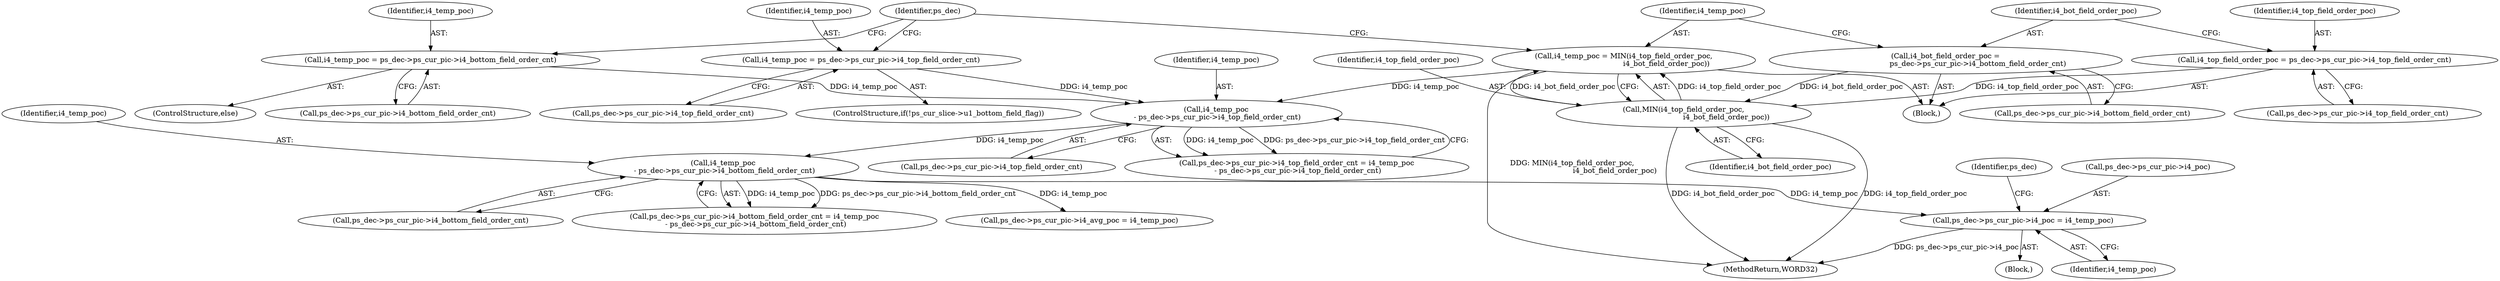 digraph "0_Android_a78887bcffbc2995cf9ed72e0697acf560875e9e_2@pointer" {
"1001324" [label="(Call,ps_dec->ps_cur_pic->i4_poc = i4_temp_poc)"];
"1001317" [label="(Call,i4_temp_poc\n - ps_dec->ps_cur_pic->i4_bottom_field_order_cnt)"];
"1001304" [label="(Call,i4_temp_poc\n - ps_dec->ps_cur_pic->i4_top_field_order_cnt)"];
"1001272" [label="(Call,i4_temp_poc = MIN(i4_top_field_order_poc,\n                                     i4_bot_field_order_poc))"];
"1001274" [label="(Call,MIN(i4_top_field_order_poc,\n                                     i4_bot_field_order_poc))"];
"1001258" [label="(Call,i4_top_field_order_poc = ps_dec->ps_cur_pic->i4_top_field_order_cnt)"];
"1001265" [label="(Call,i4_bot_field_order_poc =\n                            ps_dec->ps_cur_pic->i4_bottom_field_order_cnt)"];
"1001291" [label="(Call,i4_temp_poc = ps_dec->ps_cur_pic->i4_bottom_field_order_cnt)"];
"1001283" [label="(Call,i4_temp_poc = ps_dec->ps_cur_pic->i4_top_field_order_cnt)"];
"1001305" [label="(Identifier,i4_temp_poc)"];
"1001259" [label="(Identifier,i4_top_field_order_poc)"];
"1001319" [label="(Call,ps_dec->ps_cur_pic->i4_bottom_field_order_cnt)"];
"1001318" [label="(Identifier,i4_temp_poc)"];
"1001258" [label="(Call,i4_top_field_order_poc = ps_dec->ps_cur_pic->i4_top_field_order_cnt)"];
"1001292" [label="(Identifier,i4_temp_poc)"];
"1001272" [label="(Call,i4_temp_poc = MIN(i4_top_field_order_poc,\n                                     i4_bot_field_order_poc))"];
"1001324" [label="(Call,ps_dec->ps_cur_pic->i4_poc = i4_temp_poc)"];
"1001331" [label="(Call,ps_dec->ps_cur_pic->i4_avg_poc = i4_temp_poc)"];
"1002570" [label="(MethodReturn,WORD32)"];
"1001284" [label="(Identifier,i4_temp_poc)"];
"1001273" [label="(Identifier,i4_temp_poc)"];
"1001276" [label="(Identifier,i4_bot_field_order_poc)"];
"1001293" [label="(Call,ps_dec->ps_cur_pic->i4_bottom_field_order_cnt)"];
"1001267" [label="(Call,ps_dec->ps_cur_pic->i4_bottom_field_order_cnt)"];
"1001306" [label="(Call,ps_dec->ps_cur_pic->i4_top_field_order_cnt)"];
"1001291" [label="(Call,i4_temp_poc = ps_dec->ps_cur_pic->i4_bottom_field_order_cnt)"];
"1001311" [label="(Call,ps_dec->ps_cur_pic->i4_bottom_field_order_cnt = i4_temp_poc\n - ps_dec->ps_cur_pic->i4_bottom_field_order_cnt)"];
"1001275" [label="(Identifier,i4_top_field_order_poc)"];
"1001278" [label="(ControlStructure,if(!ps_cur_slice->u1_bottom_field_flag))"];
"1001290" [label="(ControlStructure,else)"];
"1001248" [label="(Block,)"];
"1001304" [label="(Call,i4_temp_poc\n - ps_dec->ps_cur_pic->i4_top_field_order_cnt)"];
"1001265" [label="(Call,i4_bot_field_order_poc =\n                            ps_dec->ps_cur_pic->i4_bottom_field_order_cnt)"];
"1001334" [label="(Identifier,ps_dec)"];
"1001257" [label="(Block,)"];
"1001274" [label="(Call,MIN(i4_top_field_order_poc,\n                                     i4_bot_field_order_poc))"];
"1001298" [label="(Call,ps_dec->ps_cur_pic->i4_top_field_order_cnt = i4_temp_poc\n - ps_dec->ps_cur_pic->i4_top_field_order_cnt)"];
"1001283" [label="(Call,i4_temp_poc = ps_dec->ps_cur_pic->i4_top_field_order_cnt)"];
"1001260" [label="(Call,ps_dec->ps_cur_pic->i4_top_field_order_cnt)"];
"1001330" [label="(Identifier,i4_temp_poc)"];
"1001317" [label="(Call,i4_temp_poc\n - ps_dec->ps_cur_pic->i4_bottom_field_order_cnt)"];
"1001301" [label="(Identifier,ps_dec)"];
"1001266" [label="(Identifier,i4_bot_field_order_poc)"];
"1001285" [label="(Call,ps_dec->ps_cur_pic->i4_top_field_order_cnt)"];
"1001325" [label="(Call,ps_dec->ps_cur_pic->i4_poc)"];
"1001324" -> "1001248"  [label="AST: "];
"1001324" -> "1001330"  [label="CFG: "];
"1001325" -> "1001324"  [label="AST: "];
"1001330" -> "1001324"  [label="AST: "];
"1001334" -> "1001324"  [label="CFG: "];
"1001324" -> "1002570"  [label="DDG: ps_dec->ps_cur_pic->i4_poc"];
"1001317" -> "1001324"  [label="DDG: i4_temp_poc"];
"1001317" -> "1001311"  [label="AST: "];
"1001317" -> "1001319"  [label="CFG: "];
"1001318" -> "1001317"  [label="AST: "];
"1001319" -> "1001317"  [label="AST: "];
"1001311" -> "1001317"  [label="CFG: "];
"1001317" -> "1001311"  [label="DDG: i4_temp_poc"];
"1001317" -> "1001311"  [label="DDG: ps_dec->ps_cur_pic->i4_bottom_field_order_cnt"];
"1001304" -> "1001317"  [label="DDG: i4_temp_poc"];
"1001317" -> "1001331"  [label="DDG: i4_temp_poc"];
"1001304" -> "1001298"  [label="AST: "];
"1001304" -> "1001306"  [label="CFG: "];
"1001305" -> "1001304"  [label="AST: "];
"1001306" -> "1001304"  [label="AST: "];
"1001298" -> "1001304"  [label="CFG: "];
"1001304" -> "1001298"  [label="DDG: i4_temp_poc"];
"1001304" -> "1001298"  [label="DDG: ps_dec->ps_cur_pic->i4_top_field_order_cnt"];
"1001272" -> "1001304"  [label="DDG: i4_temp_poc"];
"1001291" -> "1001304"  [label="DDG: i4_temp_poc"];
"1001283" -> "1001304"  [label="DDG: i4_temp_poc"];
"1001272" -> "1001257"  [label="AST: "];
"1001272" -> "1001274"  [label="CFG: "];
"1001273" -> "1001272"  [label="AST: "];
"1001274" -> "1001272"  [label="AST: "];
"1001301" -> "1001272"  [label="CFG: "];
"1001272" -> "1002570"  [label="DDG: MIN(i4_top_field_order_poc,\n                                     i4_bot_field_order_poc)"];
"1001274" -> "1001272"  [label="DDG: i4_top_field_order_poc"];
"1001274" -> "1001272"  [label="DDG: i4_bot_field_order_poc"];
"1001274" -> "1001276"  [label="CFG: "];
"1001275" -> "1001274"  [label="AST: "];
"1001276" -> "1001274"  [label="AST: "];
"1001274" -> "1002570"  [label="DDG: i4_top_field_order_poc"];
"1001274" -> "1002570"  [label="DDG: i4_bot_field_order_poc"];
"1001258" -> "1001274"  [label="DDG: i4_top_field_order_poc"];
"1001265" -> "1001274"  [label="DDG: i4_bot_field_order_poc"];
"1001258" -> "1001257"  [label="AST: "];
"1001258" -> "1001260"  [label="CFG: "];
"1001259" -> "1001258"  [label="AST: "];
"1001260" -> "1001258"  [label="AST: "];
"1001266" -> "1001258"  [label="CFG: "];
"1001265" -> "1001257"  [label="AST: "];
"1001265" -> "1001267"  [label="CFG: "];
"1001266" -> "1001265"  [label="AST: "];
"1001267" -> "1001265"  [label="AST: "];
"1001273" -> "1001265"  [label="CFG: "];
"1001291" -> "1001290"  [label="AST: "];
"1001291" -> "1001293"  [label="CFG: "];
"1001292" -> "1001291"  [label="AST: "];
"1001293" -> "1001291"  [label="AST: "];
"1001301" -> "1001291"  [label="CFG: "];
"1001283" -> "1001278"  [label="AST: "];
"1001283" -> "1001285"  [label="CFG: "];
"1001284" -> "1001283"  [label="AST: "];
"1001285" -> "1001283"  [label="AST: "];
"1001301" -> "1001283"  [label="CFG: "];
}
